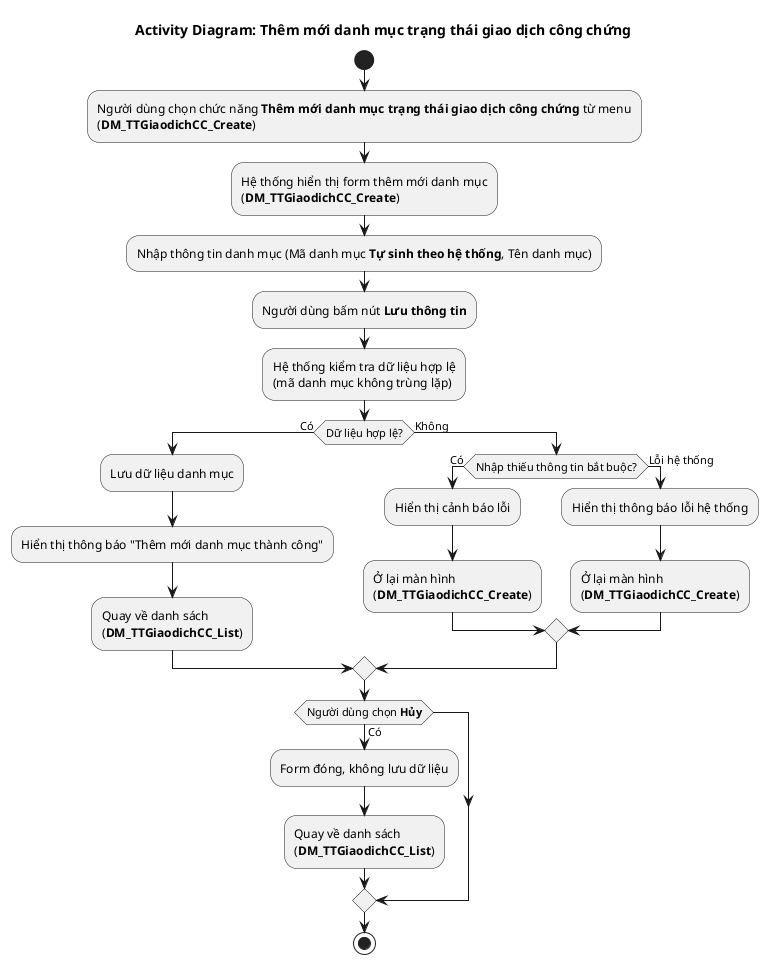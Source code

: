 @startuml DM_TTGiaodichCC_Create
!pragma layout smetana
title Activity Diagram: Thêm mới danh mục trạng thái giao dịch công chứng
start
:Người dùng chọn chức năng **Thêm mới danh mục trạng thái giao dịch công chứng** từ menu\n(**DM_TTGiaodichCC_Create**);
:Hệ thống hiển thị form thêm mới danh mục\n(**DM_TTGiaodichCC_Create**);
:Nhập thông tin danh mục (Mã danh mục **Tự sinh theo hệ thống**, Tên danh mục);
:Người dùng bấm nút **Lưu thông tin**;
:Hệ thống kiểm tra dữ liệu hợp lệ\n(mã danh mục không trùng lặp);
if (Dữ liệu hợp lệ?) then (Có)
  :Lưu dữ liệu danh mục;
  :Hiển thị thông báo "Thêm mới danh mục thành công";
  :Quay về danh sách\n(**DM_TTGiaodichCC_List**);
else (Không)
  if (Nhập thiếu thông tin bắt buộc?) then (Có)
    :Hiển thị cảnh báo lỗi;
    :Ở lại màn hình\n(**DM_TTGiaodichCC_Create**);
  else (Lỗi hệ thống)
    :Hiển thị thông báo lỗi hệ thống;
    :Ở lại màn hình\n(**DM_TTGiaodichCC_Create**);
  endif
endif

if (Người dùng chọn **Hủy**) then (Có)
  :Form đóng, không lưu dữ liệu;
  :Quay về danh sách\n(**DM_TTGiaodichCC_List**);
endif
stop
@enduml
